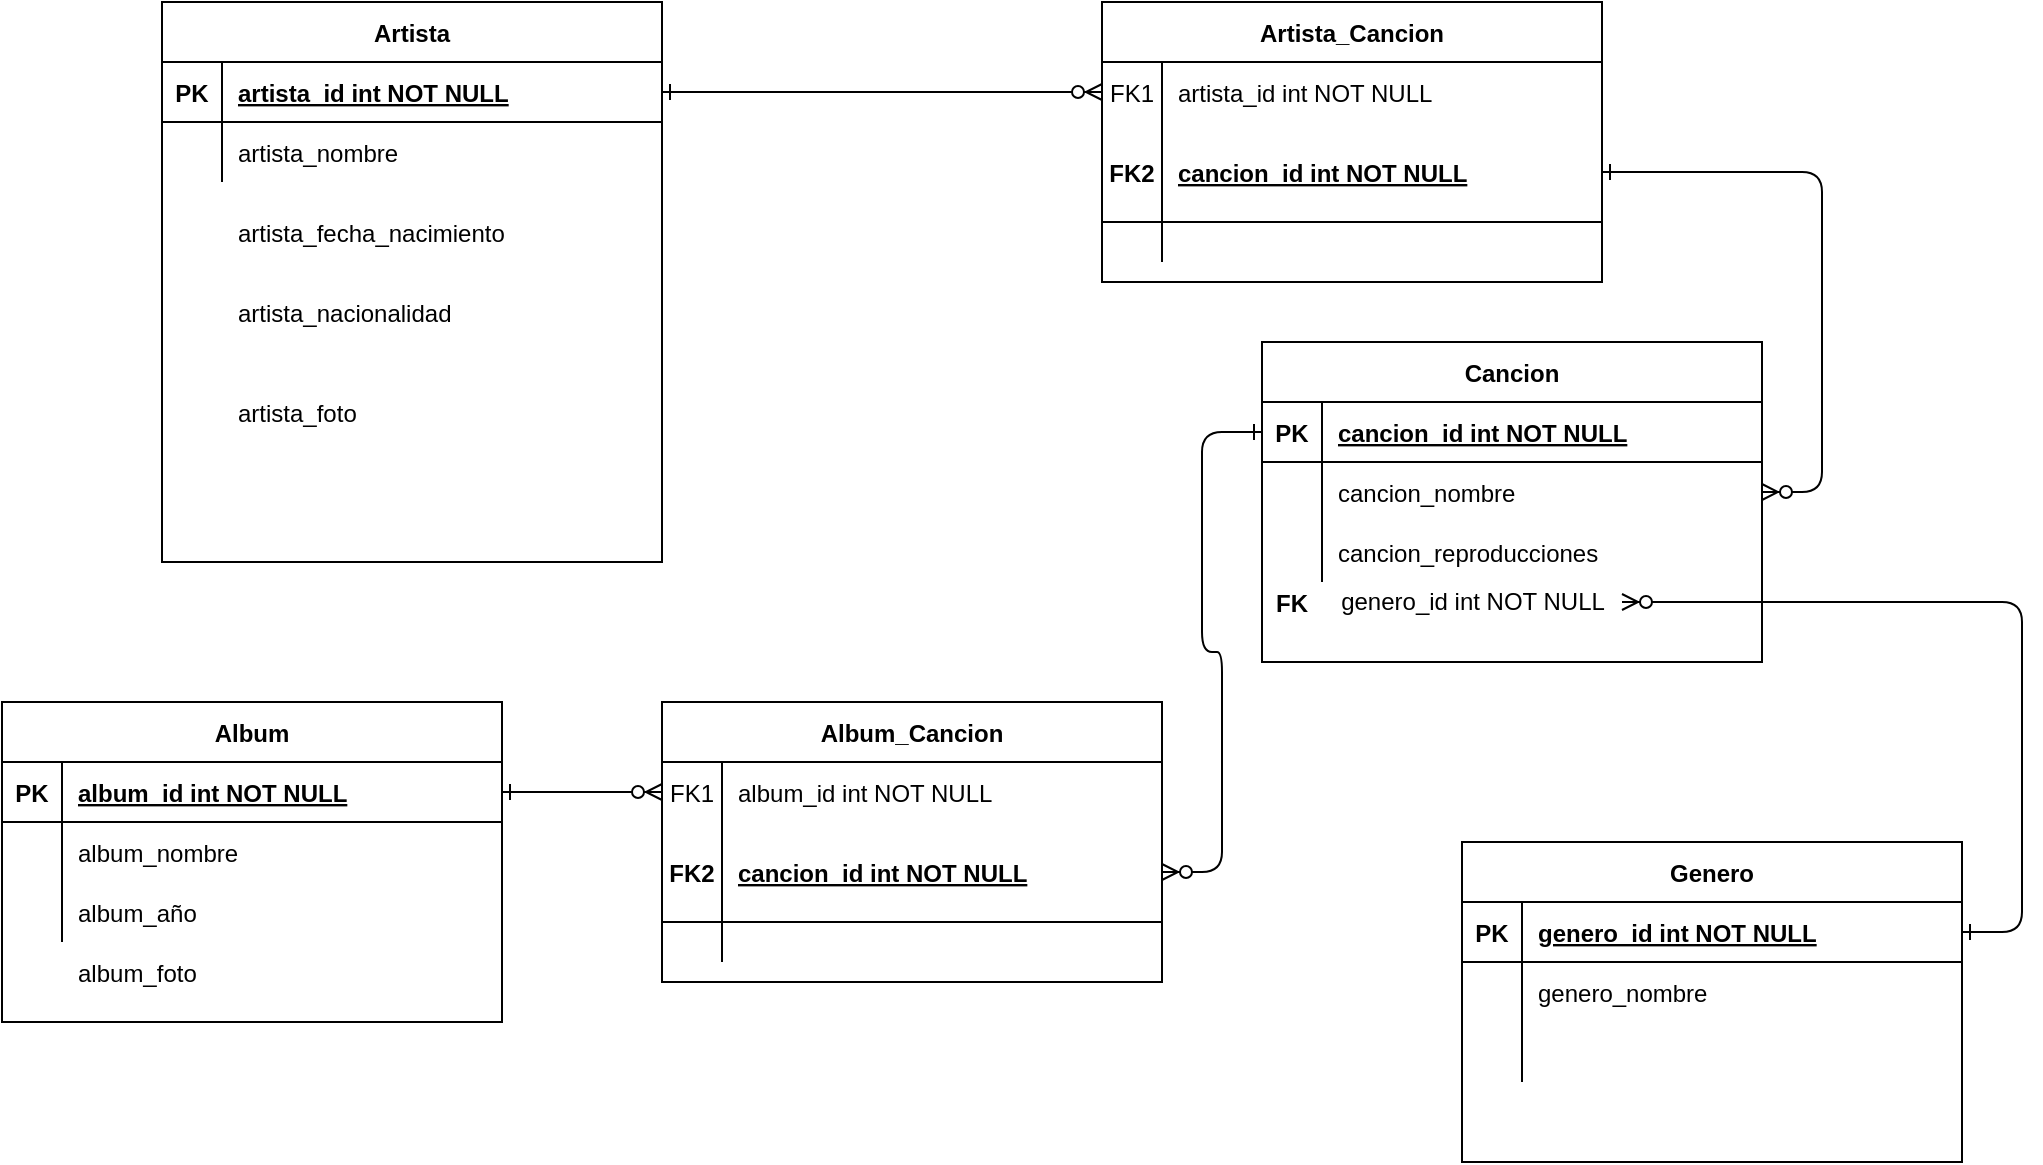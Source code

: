 <mxfile version="14.5.1" type="github">
  <diagram id="R2lEEEUBdFMjLlhIrx00" name="Page-1">
    <mxGraphModel dx="2468" dy="715" grid="1" gridSize="10" guides="1" tooltips="1" connect="1" arrows="1" fold="1" page="1" pageScale="1" pageWidth="850" pageHeight="1100" math="0" shadow="0" extFonts="Permanent Marker^https://fonts.googleapis.com/css?family=Permanent+Marker">
      <root>
        <mxCell id="0" />
        <mxCell id="1" parent="0" />
        <mxCell id="C-vyLk0tnHw3VtMMgP7b-1" value="" style="edgeStyle=entityRelationEdgeStyle;endArrow=ERzeroToMany;startArrow=ERone;endFill=1;startFill=0;" parent="1" source="C-vyLk0tnHw3VtMMgP7b-24" target="C-vyLk0tnHw3VtMMgP7b-6" edge="1">
          <mxGeometry width="100" height="100" relative="1" as="geometry">
            <mxPoint x="340" y="720" as="sourcePoint" />
            <mxPoint x="440" y="620" as="targetPoint" />
          </mxGeometry>
        </mxCell>
        <mxCell id="C-vyLk0tnHw3VtMMgP7b-12" value="" style="edgeStyle=entityRelationEdgeStyle;endArrow=ERzeroToMany;startArrow=ERone;endFill=1;startFill=0;" parent="1" source="C-vyLk0tnHw3VtMMgP7b-3" target="C-vyLk0tnHw3VtMMgP7b-17" edge="1">
          <mxGeometry width="100" height="100" relative="1" as="geometry">
            <mxPoint x="400" y="180" as="sourcePoint" />
            <mxPoint x="460" y="205" as="targetPoint" />
          </mxGeometry>
        </mxCell>
        <mxCell id="C-vyLk0tnHw3VtMMgP7b-2" value="Artista_Cancion" style="shape=table;startSize=30;container=1;collapsible=1;childLayout=tableLayout;fixedRows=1;rowLines=0;fontStyle=1;align=center;resizeLast=1;" parent="1" vertex="1">
          <mxGeometry x="370" y="110" width="250" height="140" as="geometry" />
        </mxCell>
        <mxCell id="C-vyLk0tnHw3VtMMgP7b-6" value="" style="shape=partialRectangle;collapsible=0;dropTarget=0;pointerEvents=0;fillColor=none;points=[[0,0.5],[1,0.5]];portConstraint=eastwest;top=0;left=0;right=0;bottom=0;" parent="C-vyLk0tnHw3VtMMgP7b-2" vertex="1">
          <mxGeometry y="30" width="250" height="30" as="geometry" />
        </mxCell>
        <mxCell id="C-vyLk0tnHw3VtMMgP7b-7" value="FK1" style="shape=partialRectangle;overflow=hidden;connectable=0;fillColor=none;top=0;left=0;bottom=0;right=0;" parent="C-vyLk0tnHw3VtMMgP7b-6" vertex="1">
          <mxGeometry width="30" height="30" as="geometry" />
        </mxCell>
        <mxCell id="C-vyLk0tnHw3VtMMgP7b-8" value="artista_id int NOT NULL" style="shape=partialRectangle;overflow=hidden;connectable=0;fillColor=none;top=0;left=0;bottom=0;right=0;align=left;spacingLeft=6;" parent="C-vyLk0tnHw3VtMMgP7b-6" vertex="1">
          <mxGeometry x="30" width="220" height="30" as="geometry" />
        </mxCell>
        <mxCell id="C-vyLk0tnHw3VtMMgP7b-3" value="" style="shape=partialRectangle;collapsible=0;dropTarget=0;pointerEvents=0;fillColor=none;points=[[0,0.5],[1,0.5]];portConstraint=eastwest;top=0;left=0;right=0;bottom=1;" parent="C-vyLk0tnHw3VtMMgP7b-2" vertex="1">
          <mxGeometry y="60" width="250" height="50" as="geometry" />
        </mxCell>
        <mxCell id="C-vyLk0tnHw3VtMMgP7b-4" value="FK2" style="shape=partialRectangle;overflow=hidden;connectable=0;fillColor=none;top=0;left=0;bottom=0;right=0;fontStyle=1;" parent="C-vyLk0tnHw3VtMMgP7b-3" vertex="1">
          <mxGeometry width="30" height="50" as="geometry" />
        </mxCell>
        <mxCell id="C-vyLk0tnHw3VtMMgP7b-5" value="cancion_id int NOT NULL" style="shape=partialRectangle;overflow=hidden;connectable=0;fillColor=none;top=0;left=0;bottom=0;right=0;align=left;spacingLeft=6;fontStyle=5;" parent="C-vyLk0tnHw3VtMMgP7b-3" vertex="1">
          <mxGeometry x="30" width="220" height="50" as="geometry" />
        </mxCell>
        <mxCell id="C-vyLk0tnHw3VtMMgP7b-9" value="" style="shape=partialRectangle;collapsible=0;dropTarget=0;pointerEvents=0;fillColor=none;points=[[0,0.5],[1,0.5]];portConstraint=eastwest;top=0;left=0;right=0;bottom=0;" parent="C-vyLk0tnHw3VtMMgP7b-2" vertex="1">
          <mxGeometry y="110" width="250" height="20" as="geometry" />
        </mxCell>
        <mxCell id="C-vyLk0tnHw3VtMMgP7b-10" value="" style="shape=partialRectangle;overflow=hidden;connectable=0;fillColor=none;top=0;left=0;bottom=0;right=0;" parent="C-vyLk0tnHw3VtMMgP7b-9" vertex="1">
          <mxGeometry width="30" height="20" as="geometry" />
        </mxCell>
        <mxCell id="C-vyLk0tnHw3VtMMgP7b-11" value="" style="shape=partialRectangle;overflow=hidden;connectable=0;fillColor=none;top=0;left=0;bottom=0;right=0;align=left;spacingLeft=6;" parent="C-vyLk0tnHw3VtMMgP7b-9" vertex="1">
          <mxGeometry x="30" width="220" height="20" as="geometry" />
        </mxCell>
        <mxCell id="C-vyLk0tnHw3VtMMgP7b-13" value="Cancion" style="shape=table;startSize=30;container=1;collapsible=1;childLayout=tableLayout;fixedRows=1;rowLines=0;fontStyle=1;align=center;resizeLast=1;" parent="1" vertex="1">
          <mxGeometry x="450" y="280" width="250" height="160" as="geometry" />
        </mxCell>
        <mxCell id="C-vyLk0tnHw3VtMMgP7b-14" value="" style="shape=partialRectangle;collapsible=0;dropTarget=0;pointerEvents=0;fillColor=none;points=[[0,0.5],[1,0.5]];portConstraint=eastwest;top=0;left=0;right=0;bottom=1;" parent="C-vyLk0tnHw3VtMMgP7b-13" vertex="1">
          <mxGeometry y="30" width="250" height="30" as="geometry" />
        </mxCell>
        <mxCell id="C-vyLk0tnHw3VtMMgP7b-15" value="PK" style="shape=partialRectangle;overflow=hidden;connectable=0;fillColor=none;top=0;left=0;bottom=0;right=0;fontStyle=1;" parent="C-vyLk0tnHw3VtMMgP7b-14" vertex="1">
          <mxGeometry width="30" height="30" as="geometry" />
        </mxCell>
        <mxCell id="C-vyLk0tnHw3VtMMgP7b-16" value="cancion_id int NOT NULL " style="shape=partialRectangle;overflow=hidden;connectable=0;fillColor=none;top=0;left=0;bottom=0;right=0;align=left;spacingLeft=6;fontStyle=5;" parent="C-vyLk0tnHw3VtMMgP7b-14" vertex="1">
          <mxGeometry x="30" width="220" height="30" as="geometry" />
        </mxCell>
        <mxCell id="C-vyLk0tnHw3VtMMgP7b-17" value="" style="shape=partialRectangle;collapsible=0;dropTarget=0;pointerEvents=0;fillColor=none;points=[[0,0.5],[1,0.5]];portConstraint=eastwest;top=0;left=0;right=0;bottom=0;" parent="C-vyLk0tnHw3VtMMgP7b-13" vertex="1">
          <mxGeometry y="60" width="250" height="30" as="geometry" />
        </mxCell>
        <mxCell id="C-vyLk0tnHw3VtMMgP7b-18" value="" style="shape=partialRectangle;overflow=hidden;connectable=0;fillColor=none;top=0;left=0;bottom=0;right=0;" parent="C-vyLk0tnHw3VtMMgP7b-17" vertex="1">
          <mxGeometry width="30" height="30" as="geometry" />
        </mxCell>
        <mxCell id="C-vyLk0tnHw3VtMMgP7b-19" value="cancion_nombre " style="shape=partialRectangle;overflow=hidden;connectable=0;fillColor=none;top=0;left=0;bottom=0;right=0;align=left;spacingLeft=6;" parent="C-vyLk0tnHw3VtMMgP7b-17" vertex="1">
          <mxGeometry x="30" width="220" height="30" as="geometry" />
        </mxCell>
        <mxCell id="C-vyLk0tnHw3VtMMgP7b-20" value="" style="shape=partialRectangle;collapsible=0;dropTarget=0;pointerEvents=0;fillColor=none;points=[[0,0.5],[1,0.5]];portConstraint=eastwest;top=0;left=0;right=0;bottom=0;" parent="C-vyLk0tnHw3VtMMgP7b-13" vertex="1">
          <mxGeometry y="90" width="250" height="30" as="geometry" />
        </mxCell>
        <mxCell id="C-vyLk0tnHw3VtMMgP7b-21" value="" style="shape=partialRectangle;overflow=hidden;connectable=0;fillColor=none;top=0;left=0;bottom=0;right=0;" parent="C-vyLk0tnHw3VtMMgP7b-20" vertex="1">
          <mxGeometry width="30" height="30" as="geometry" />
        </mxCell>
        <mxCell id="C-vyLk0tnHw3VtMMgP7b-22" value="cancion_reproducciones" style="shape=partialRectangle;overflow=hidden;connectable=0;fillColor=none;top=0;left=0;bottom=0;right=0;align=left;spacingLeft=6;" parent="C-vyLk0tnHw3VtMMgP7b-20" vertex="1">
          <mxGeometry x="30" width="220" height="30" as="geometry" />
        </mxCell>
        <mxCell id="C-vyLk0tnHw3VtMMgP7b-23" value="Artista" style="shape=table;startSize=30;container=1;collapsible=1;childLayout=tableLayout;fixedRows=1;rowLines=0;fontStyle=1;align=center;resizeLast=1;" parent="1" vertex="1">
          <mxGeometry x="-100" y="110" width="250" height="280" as="geometry" />
        </mxCell>
        <mxCell id="C-vyLk0tnHw3VtMMgP7b-24" value="" style="shape=partialRectangle;collapsible=0;dropTarget=0;pointerEvents=0;fillColor=none;points=[[0,0.5],[1,0.5]];portConstraint=eastwest;top=0;left=0;right=0;bottom=1;" parent="C-vyLk0tnHw3VtMMgP7b-23" vertex="1">
          <mxGeometry y="30" width="250" height="30" as="geometry" />
        </mxCell>
        <mxCell id="C-vyLk0tnHw3VtMMgP7b-25" value="PK" style="shape=partialRectangle;overflow=hidden;connectable=0;fillColor=none;top=0;left=0;bottom=0;right=0;fontStyle=1;" parent="C-vyLk0tnHw3VtMMgP7b-24" vertex="1">
          <mxGeometry width="30" height="30" as="geometry" />
        </mxCell>
        <mxCell id="C-vyLk0tnHw3VtMMgP7b-26" value="artista_id int NOT NULL" style="shape=partialRectangle;overflow=hidden;connectable=0;fillColor=none;top=0;left=0;bottom=0;right=0;align=left;spacingLeft=6;fontStyle=5;" parent="C-vyLk0tnHw3VtMMgP7b-24" vertex="1">
          <mxGeometry x="30" width="220" height="30" as="geometry" />
        </mxCell>
        <mxCell id="C-vyLk0tnHw3VtMMgP7b-27" value="" style="shape=partialRectangle;collapsible=0;dropTarget=0;pointerEvents=0;fillColor=none;points=[[0,0.5],[1,0.5]];portConstraint=eastwest;top=0;left=0;right=0;bottom=0;" parent="C-vyLk0tnHw3VtMMgP7b-23" vertex="1">
          <mxGeometry y="60" width="250" height="30" as="geometry" />
        </mxCell>
        <mxCell id="C-vyLk0tnHw3VtMMgP7b-28" value="" style="shape=partialRectangle;overflow=hidden;connectable=0;fillColor=none;top=0;left=0;bottom=0;right=0;" parent="C-vyLk0tnHw3VtMMgP7b-27" vertex="1">
          <mxGeometry width="30" height="30" as="geometry" />
        </mxCell>
        <mxCell id="C-vyLk0tnHw3VtMMgP7b-29" value="artista_nombre" style="shape=partialRectangle;overflow=hidden;connectable=0;fillColor=none;top=0;left=0;bottom=0;right=0;align=left;spacingLeft=6;" parent="C-vyLk0tnHw3VtMMgP7b-27" vertex="1">
          <mxGeometry x="30" width="220" height="30" as="geometry" />
        </mxCell>
        <mxCell id="as3YB9X2VoA1g-0fUP1O-3" value="artista_fecha_nacimiento" style="shape=partialRectangle;overflow=hidden;connectable=0;fillColor=none;top=0;left=0;bottom=0;right=0;align=left;spacingLeft=6;" vertex="1" parent="1">
          <mxGeometry x="-70" y="210" width="220" height="30" as="geometry" />
        </mxCell>
        <mxCell id="as3YB9X2VoA1g-0fUP1O-4" value="artista_nacionalidad" style="shape=partialRectangle;overflow=hidden;connectable=0;fillColor=none;top=0;left=0;bottom=0;right=0;align=left;spacingLeft=6;" vertex="1" parent="1">
          <mxGeometry x="-70" y="250" width="220" height="30" as="geometry" />
        </mxCell>
        <mxCell id="as3YB9X2VoA1g-0fUP1O-5" value="artista_foto" style="shape=partialRectangle;overflow=hidden;connectable=0;fillColor=none;top=0;left=0;bottom=0;right=0;align=left;spacingLeft=6;" vertex="1" parent="1">
          <mxGeometry x="-70" y="300" width="220" height="30" as="geometry" />
        </mxCell>
        <mxCell id="as3YB9X2VoA1g-0fUP1O-7" value="&amp;nbsp; &amp;nbsp;genero_id int NOT NULL" style="text;html=1;align=center;verticalAlign=middle;resizable=0;points=[];autosize=1;" vertex="1" parent="1">
          <mxGeometry x="470" y="400" width="160" height="20" as="geometry" />
        </mxCell>
        <mxCell id="as3YB9X2VoA1g-0fUP1O-8" value="FK" style="shape=partialRectangle;overflow=hidden;connectable=0;fillColor=none;top=0;left=0;bottom=0;right=0;fontStyle=1;" vertex="1" parent="1">
          <mxGeometry x="450" y="395" width="30" height="30" as="geometry" />
        </mxCell>
        <mxCell id="as3YB9X2VoA1g-0fUP1O-9" value="Genero" style="shape=table;startSize=30;container=1;collapsible=1;childLayout=tableLayout;fixedRows=1;rowLines=0;fontStyle=1;align=center;resizeLast=1;" vertex="1" parent="1">
          <mxGeometry x="550" y="530" width="250" height="160" as="geometry" />
        </mxCell>
        <mxCell id="as3YB9X2VoA1g-0fUP1O-10" value="" style="shape=partialRectangle;collapsible=0;dropTarget=0;pointerEvents=0;fillColor=none;points=[[0,0.5],[1,0.5]];portConstraint=eastwest;top=0;left=0;right=0;bottom=1;" vertex="1" parent="as3YB9X2VoA1g-0fUP1O-9">
          <mxGeometry y="30" width="250" height="30" as="geometry" />
        </mxCell>
        <mxCell id="as3YB9X2VoA1g-0fUP1O-11" value="PK" style="shape=partialRectangle;overflow=hidden;connectable=0;fillColor=none;top=0;left=0;bottom=0;right=0;fontStyle=1;" vertex="1" parent="as3YB9X2VoA1g-0fUP1O-10">
          <mxGeometry width="30" height="30" as="geometry" />
        </mxCell>
        <mxCell id="as3YB9X2VoA1g-0fUP1O-12" value="genero_id int NOT NULL " style="shape=partialRectangle;overflow=hidden;connectable=0;fillColor=none;top=0;left=0;bottom=0;right=0;align=left;spacingLeft=6;fontStyle=5;" vertex="1" parent="as3YB9X2VoA1g-0fUP1O-10">
          <mxGeometry x="30" width="220" height="30" as="geometry" />
        </mxCell>
        <mxCell id="as3YB9X2VoA1g-0fUP1O-13" value="" style="shape=partialRectangle;collapsible=0;dropTarget=0;pointerEvents=0;fillColor=none;points=[[0,0.5],[1,0.5]];portConstraint=eastwest;top=0;left=0;right=0;bottom=0;" vertex="1" parent="as3YB9X2VoA1g-0fUP1O-9">
          <mxGeometry y="60" width="250" height="30" as="geometry" />
        </mxCell>
        <mxCell id="as3YB9X2VoA1g-0fUP1O-14" value="" style="shape=partialRectangle;overflow=hidden;connectable=0;fillColor=none;top=0;left=0;bottom=0;right=0;" vertex="1" parent="as3YB9X2VoA1g-0fUP1O-13">
          <mxGeometry width="30" height="30" as="geometry" />
        </mxCell>
        <mxCell id="as3YB9X2VoA1g-0fUP1O-15" value="genero_nombre " style="shape=partialRectangle;overflow=hidden;connectable=0;fillColor=none;top=0;left=0;bottom=0;right=0;align=left;spacingLeft=6;" vertex="1" parent="as3YB9X2VoA1g-0fUP1O-13">
          <mxGeometry x="30" width="220" height="30" as="geometry" />
        </mxCell>
        <mxCell id="as3YB9X2VoA1g-0fUP1O-16" value="" style="shape=partialRectangle;collapsible=0;dropTarget=0;pointerEvents=0;fillColor=none;points=[[0,0.5],[1,0.5]];portConstraint=eastwest;top=0;left=0;right=0;bottom=0;" vertex="1" parent="as3YB9X2VoA1g-0fUP1O-9">
          <mxGeometry y="90" width="250" height="30" as="geometry" />
        </mxCell>
        <mxCell id="as3YB9X2VoA1g-0fUP1O-17" value="" style="shape=partialRectangle;overflow=hidden;connectable=0;fillColor=none;top=0;left=0;bottom=0;right=0;" vertex="1" parent="as3YB9X2VoA1g-0fUP1O-16">
          <mxGeometry width="30" height="30" as="geometry" />
        </mxCell>
        <mxCell id="as3YB9X2VoA1g-0fUP1O-18" value="" style="shape=partialRectangle;overflow=hidden;connectable=0;fillColor=none;top=0;left=0;bottom=0;right=0;align=left;spacingLeft=6;" vertex="1" parent="as3YB9X2VoA1g-0fUP1O-16">
          <mxGeometry x="30" width="220" height="30" as="geometry" />
        </mxCell>
        <mxCell id="as3YB9X2VoA1g-0fUP1O-19" value="" style="edgeStyle=entityRelationEdgeStyle;endArrow=ERzeroToMany;startArrow=ERone;endFill=1;startFill=0;" edge="1" parent="1" source="as3YB9X2VoA1g-0fUP1O-10" target="as3YB9X2VoA1g-0fUP1O-7">
          <mxGeometry width="100" height="100" relative="1" as="geometry">
            <mxPoint x="765" y="400" as="sourcePoint" />
            <mxPoint x="790" y="560" as="targetPoint" />
          </mxGeometry>
        </mxCell>
        <mxCell id="as3YB9X2VoA1g-0fUP1O-20" value="Album" style="shape=table;startSize=30;container=1;collapsible=1;childLayout=tableLayout;fixedRows=1;rowLines=0;fontStyle=1;align=center;resizeLast=1;" vertex="1" parent="1">
          <mxGeometry x="-180" y="460" width="250" height="160" as="geometry" />
        </mxCell>
        <mxCell id="as3YB9X2VoA1g-0fUP1O-21" value="" style="shape=partialRectangle;collapsible=0;dropTarget=0;pointerEvents=0;fillColor=none;points=[[0,0.5],[1,0.5]];portConstraint=eastwest;top=0;left=0;right=0;bottom=1;" vertex="1" parent="as3YB9X2VoA1g-0fUP1O-20">
          <mxGeometry y="30" width="250" height="30" as="geometry" />
        </mxCell>
        <mxCell id="as3YB9X2VoA1g-0fUP1O-22" value="PK" style="shape=partialRectangle;overflow=hidden;connectable=0;fillColor=none;top=0;left=0;bottom=0;right=0;fontStyle=1;" vertex="1" parent="as3YB9X2VoA1g-0fUP1O-21">
          <mxGeometry width="30" height="30" as="geometry" />
        </mxCell>
        <mxCell id="as3YB9X2VoA1g-0fUP1O-23" value="album_id int NOT NULL " style="shape=partialRectangle;overflow=hidden;connectable=0;fillColor=none;top=0;left=0;bottom=0;right=0;align=left;spacingLeft=6;fontStyle=5;" vertex="1" parent="as3YB9X2VoA1g-0fUP1O-21">
          <mxGeometry x="30" width="220" height="30" as="geometry" />
        </mxCell>
        <mxCell id="as3YB9X2VoA1g-0fUP1O-24" value="" style="shape=partialRectangle;collapsible=0;dropTarget=0;pointerEvents=0;fillColor=none;points=[[0,0.5],[1,0.5]];portConstraint=eastwest;top=0;left=0;right=0;bottom=0;" vertex="1" parent="as3YB9X2VoA1g-0fUP1O-20">
          <mxGeometry y="60" width="250" height="30" as="geometry" />
        </mxCell>
        <mxCell id="as3YB9X2VoA1g-0fUP1O-25" value="" style="shape=partialRectangle;overflow=hidden;connectable=0;fillColor=none;top=0;left=0;bottom=0;right=0;" vertex="1" parent="as3YB9X2VoA1g-0fUP1O-24">
          <mxGeometry width="30" height="30" as="geometry" />
        </mxCell>
        <mxCell id="as3YB9X2VoA1g-0fUP1O-26" value="album_nombre " style="shape=partialRectangle;overflow=hidden;connectable=0;fillColor=none;top=0;left=0;bottom=0;right=0;align=left;spacingLeft=6;" vertex="1" parent="as3YB9X2VoA1g-0fUP1O-24">
          <mxGeometry x="30" width="220" height="30" as="geometry" />
        </mxCell>
        <mxCell id="as3YB9X2VoA1g-0fUP1O-27" value="" style="shape=partialRectangle;collapsible=0;dropTarget=0;pointerEvents=0;fillColor=none;points=[[0,0.5],[1,0.5]];portConstraint=eastwest;top=0;left=0;right=0;bottom=0;" vertex="1" parent="as3YB9X2VoA1g-0fUP1O-20">
          <mxGeometry y="90" width="250" height="30" as="geometry" />
        </mxCell>
        <mxCell id="as3YB9X2VoA1g-0fUP1O-28" value="" style="shape=partialRectangle;overflow=hidden;connectable=0;fillColor=none;top=0;left=0;bottom=0;right=0;" vertex="1" parent="as3YB9X2VoA1g-0fUP1O-27">
          <mxGeometry width="30" height="30" as="geometry" />
        </mxCell>
        <mxCell id="as3YB9X2VoA1g-0fUP1O-29" value="" style="shape=partialRectangle;overflow=hidden;connectable=0;fillColor=none;top=0;left=0;bottom=0;right=0;align=left;spacingLeft=6;" vertex="1" parent="as3YB9X2VoA1g-0fUP1O-27">
          <mxGeometry x="30" width="220" height="30" as="geometry" />
        </mxCell>
        <mxCell id="as3YB9X2VoA1g-0fUP1O-30" value="album_año " style="shape=partialRectangle;overflow=hidden;connectable=0;fillColor=none;top=0;left=0;bottom=0;right=0;align=left;spacingLeft=6;" vertex="1" parent="1">
          <mxGeometry x="-150" y="550" width="220" height="30" as="geometry" />
        </mxCell>
        <mxCell id="as3YB9X2VoA1g-0fUP1O-31" value="album_foto " style="shape=partialRectangle;overflow=hidden;connectable=0;fillColor=none;top=0;left=0;bottom=0;right=0;align=left;spacingLeft=6;" vertex="1" parent="1">
          <mxGeometry x="-150" y="580" width="220" height="30" as="geometry" />
        </mxCell>
        <mxCell id="as3YB9X2VoA1g-0fUP1O-32" value="Album_Cancion" style="shape=table;startSize=30;container=1;collapsible=1;childLayout=tableLayout;fixedRows=1;rowLines=0;fontStyle=1;align=center;resizeLast=1;" vertex="1" parent="1">
          <mxGeometry x="150" y="460" width="250" height="140" as="geometry" />
        </mxCell>
        <mxCell id="as3YB9X2VoA1g-0fUP1O-33" value="" style="shape=partialRectangle;collapsible=0;dropTarget=0;pointerEvents=0;fillColor=none;points=[[0,0.5],[1,0.5]];portConstraint=eastwest;top=0;left=0;right=0;bottom=0;" vertex="1" parent="as3YB9X2VoA1g-0fUP1O-32">
          <mxGeometry y="30" width="250" height="30" as="geometry" />
        </mxCell>
        <mxCell id="as3YB9X2VoA1g-0fUP1O-34" value="FK1" style="shape=partialRectangle;overflow=hidden;connectable=0;fillColor=none;top=0;left=0;bottom=0;right=0;" vertex="1" parent="as3YB9X2VoA1g-0fUP1O-33">
          <mxGeometry width="30" height="30" as="geometry" />
        </mxCell>
        <mxCell id="as3YB9X2VoA1g-0fUP1O-35" value="album_id int NOT NULL" style="shape=partialRectangle;overflow=hidden;connectable=0;fillColor=none;top=0;left=0;bottom=0;right=0;align=left;spacingLeft=6;" vertex="1" parent="as3YB9X2VoA1g-0fUP1O-33">
          <mxGeometry x="30" width="220" height="30" as="geometry" />
        </mxCell>
        <mxCell id="as3YB9X2VoA1g-0fUP1O-36" value="" style="shape=partialRectangle;collapsible=0;dropTarget=0;pointerEvents=0;fillColor=none;points=[[0,0.5],[1,0.5]];portConstraint=eastwest;top=0;left=0;right=0;bottom=1;" vertex="1" parent="as3YB9X2VoA1g-0fUP1O-32">
          <mxGeometry y="60" width="250" height="50" as="geometry" />
        </mxCell>
        <mxCell id="as3YB9X2VoA1g-0fUP1O-37" value="FK2" style="shape=partialRectangle;overflow=hidden;connectable=0;fillColor=none;top=0;left=0;bottom=0;right=0;fontStyle=1;" vertex="1" parent="as3YB9X2VoA1g-0fUP1O-36">
          <mxGeometry width="30" height="50" as="geometry" />
        </mxCell>
        <mxCell id="as3YB9X2VoA1g-0fUP1O-38" value="cancion_id int NOT NULL" style="shape=partialRectangle;overflow=hidden;connectable=0;fillColor=none;top=0;left=0;bottom=0;right=0;align=left;spacingLeft=6;fontStyle=5;" vertex="1" parent="as3YB9X2VoA1g-0fUP1O-36">
          <mxGeometry x="30" width="220" height="50" as="geometry" />
        </mxCell>
        <mxCell id="as3YB9X2VoA1g-0fUP1O-39" value="" style="shape=partialRectangle;collapsible=0;dropTarget=0;pointerEvents=0;fillColor=none;points=[[0,0.5],[1,0.5]];portConstraint=eastwest;top=0;left=0;right=0;bottom=0;" vertex="1" parent="as3YB9X2VoA1g-0fUP1O-32">
          <mxGeometry y="110" width="250" height="20" as="geometry" />
        </mxCell>
        <mxCell id="as3YB9X2VoA1g-0fUP1O-40" value="" style="shape=partialRectangle;overflow=hidden;connectable=0;fillColor=none;top=0;left=0;bottom=0;right=0;" vertex="1" parent="as3YB9X2VoA1g-0fUP1O-39">
          <mxGeometry width="30" height="20" as="geometry" />
        </mxCell>
        <mxCell id="as3YB9X2VoA1g-0fUP1O-41" value="" style="shape=partialRectangle;overflow=hidden;connectable=0;fillColor=none;top=0;left=0;bottom=0;right=0;align=left;spacingLeft=6;" vertex="1" parent="as3YB9X2VoA1g-0fUP1O-39">
          <mxGeometry x="30" width="220" height="20" as="geometry" />
        </mxCell>
        <mxCell id="as3YB9X2VoA1g-0fUP1O-42" value="" style="edgeStyle=entityRelationEdgeStyle;endArrow=ERzeroToMany;startArrow=ERone;endFill=1;startFill=0;exitX=1;exitY=0.5;exitDx=0;exitDy=0;entryX=0;entryY=0.5;entryDx=0;entryDy=0;" edge="1" parent="1" source="as3YB9X2VoA1g-0fUP1O-21" target="as3YB9X2VoA1g-0fUP1O-33">
          <mxGeometry width="100" height="100" relative="1" as="geometry">
            <mxPoint x="160" y="660.0" as="sourcePoint" />
            <mxPoint x="240.0" y="820.0" as="targetPoint" />
          </mxGeometry>
        </mxCell>
        <mxCell id="as3YB9X2VoA1g-0fUP1O-43" value="" style="edgeStyle=entityRelationEdgeStyle;endArrow=ERzeroToMany;startArrow=ERone;endFill=1;startFill=0;entryX=1;entryY=0.5;entryDx=0;entryDy=0;" edge="1" parent="1" source="C-vyLk0tnHw3VtMMgP7b-14" target="as3YB9X2VoA1g-0fUP1O-36">
          <mxGeometry width="100" height="100" relative="1" as="geometry">
            <mxPoint x="270" y="265.0" as="sourcePoint" />
            <mxPoint x="350.0" y="425.0" as="targetPoint" />
          </mxGeometry>
        </mxCell>
      </root>
    </mxGraphModel>
  </diagram>
</mxfile>
